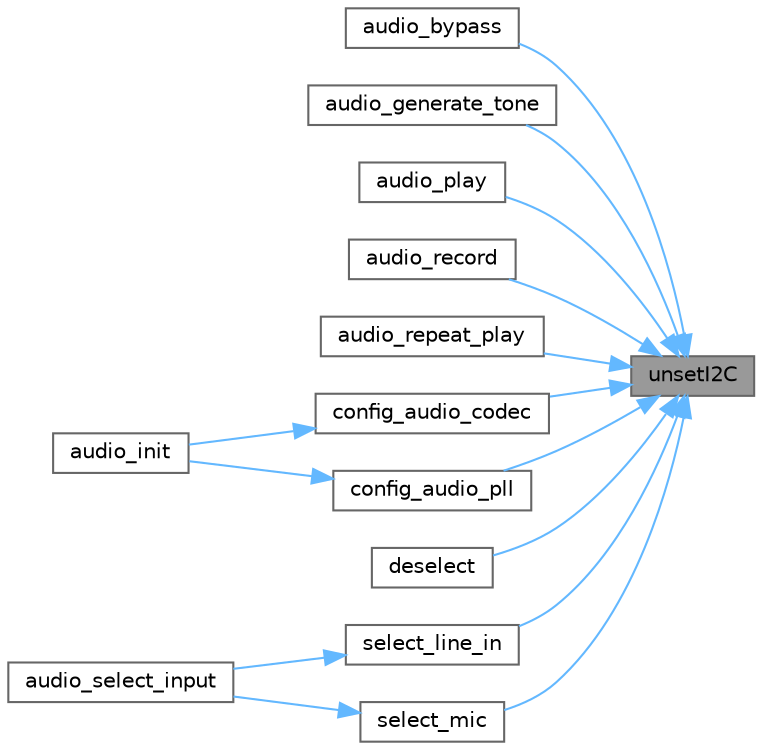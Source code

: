 digraph "unsetI2C"
{
 // LATEX_PDF_SIZE
  bgcolor="transparent";
  edge [fontname=Helvetica,fontsize=10,labelfontname=Helvetica,labelfontsize=10];
  node [fontname=Helvetica,fontsize=10,shape=box,height=0.2,width=0.4];
  rankdir="RL";
  Node1 [id="Node000001",label="unsetI2C",height=0.2,width=0.4,color="gray40", fillcolor="grey60", style="filled", fontcolor="black",tooltip=" "];
  Node1 -> Node2 [id="edge1_Node000001_Node000002",dir="back",color="steelblue1",style="solid",tooltip=" "];
  Node2 [id="Node000002",label="audio_bypass",height=0.2,width=0.4,color="grey40", fillcolor="white", style="filled",URL="$group__AUDIO.html#ga5fee8d77c208512f18f4273213520249",tooltip="Record and play the audio without storing in DRAM."];
  Node1 -> Node3 [id="edge2_Node000001_Node000003",dir="back",color="steelblue1",style="solid",tooltip=" "];
  Node3 [id="Node000003",label="audio_generate_tone",height=0.2,width=0.4,color="grey40", fillcolor="white", style="filled",URL="$group__AUDIO.html#ga061d146b990619c8f7ebd37ee18cbe23",tooltip=" "];
  Node1 -> Node4 [id="edge3_Node000001_Node000004",dir="back",color="steelblue1",style="solid",tooltip=" "];
  Node4 [id="Node000004",label="audio_play",height=0.2,width=0.4,color="grey40", fillcolor="white", style="filled",URL="$group__AUDIO.html#ga52d0f4ea75ee4d027430bb25a2f8b7a9",tooltip=" "];
  Node1 -> Node5 [id="edge4_Node000001_Node000005",dir="back",color="steelblue1",style="solid",tooltip=" "];
  Node5 [id="Node000005",label="audio_record",height=0.2,width=0.4,color="grey40", fillcolor="white", style="filled",URL="$group__AUDIO.html#ga1d91ff881ec020a63e36e4f285622b80",tooltip="Function to support audio recording without the audio codec controller."];
  Node1 -> Node6 [id="edge5_Node000001_Node000006",dir="back",color="steelblue1",style="solid",tooltip=" "];
  Node6 [id="Node000006",label="audio_repeat_play",height=0.2,width=0.4,color="grey40", fillcolor="white", style="filled",URL="$group__AUDIO.html#ga4b430bbc9a47b8160f2596cc625683ff",tooltip="Function to play one audio fragment for multiple repititions."];
  Node1 -> Node7 [id="edge6_Node000001_Node000007",dir="back",color="steelblue1",style="solid",tooltip=" "];
  Node7 [id="Node000007",label="config_audio_codec",height=0.2,width=0.4,color="grey40", fillcolor="white", style="filled",URL="$group__AUDIO.html#ga4c3476adecb27a3162fabab4af088f0b",tooltip=" "];
  Node7 -> Node8 [id="edge7_Node000007_Node000008",dir="back",color="steelblue1",style="solid",tooltip=" "];
  Node8 [id="Node000008",label="audio_init",height=0.2,width=0.4,color="grey40", fillcolor="white", style="filled",URL="$group__AUDIO.html#ga780026a09284372732eeca5c1bdeda0b",tooltip="Initializes the audio register. Sets the sampling frequency. defines several values such as audio rec..."];
  Node1 -> Node9 [id="edge8_Node000001_Node000009",dir="back",color="steelblue1",style="solid",tooltip=" "];
  Node9 [id="Node000009",label="config_audio_pll",height=0.2,width=0.4,color="grey40", fillcolor="white", style="filled",URL="$group__AUDIO.html#ga9c9de79126611d05d3e2bda897ca886e",tooltip=" "];
  Node9 -> Node8 [id="edge9_Node000009_Node000008",dir="back",color="steelblue1",style="solid",tooltip=" "];
  Node1 -> Node10 [id="edge10_Node000001_Node000010",dir="back",color="steelblue1",style="solid",tooltip=" "];
  Node10 [id="Node000010",label="deselect",height=0.2,width=0.4,color="grey40", fillcolor="white", style="filled",URL="$group__AUDIO.html#ga0ae77235b32f5522d5d881baf2c52210",tooltip="Function to deselect input, either LINE_IN, or MIC."];
  Node1 -> Node11 [id="edge11_Node000001_Node000011",dir="back",color="steelblue1",style="solid",tooltip=" "];
  Node11 [id="Node000011",label="select_line_in",height=0.2,width=0.4,color="grey40", fillcolor="white", style="filled",URL="$group__AUDIO.html#gaec4645b89d23204e90f880d09da94525",tooltip="Function to select LINE_IN as input."];
  Node11 -> Node12 [id="edge12_Node000011_Node000012",dir="back",color="steelblue1",style="solid",tooltip=" "];
  Node12 [id="Node000012",label="audio_select_input",height=0.2,width=0.4,color="grey40", fillcolor="white", style="filled",URL="$group__AUDIO.html#ga61af1e13a8f338966a17f07a518ef207",tooltip="selects the audio input channel."];
  Node1 -> Node13 [id="edge13_Node000001_Node000013",dir="back",color="steelblue1",style="solid",tooltip=" "];
  Node13 [id="Node000013",label="select_mic",height=0.2,width=0.4,color="grey40", fillcolor="white", style="filled",URL="$group__AUDIO.html#ga2203ea82d55c60566ab868a82292aedf",tooltip="Function to select MIC as input."];
  Node13 -> Node12 [id="edge14_Node000013_Node000012",dir="back",color="steelblue1",style="solid",tooltip=" "];
}
